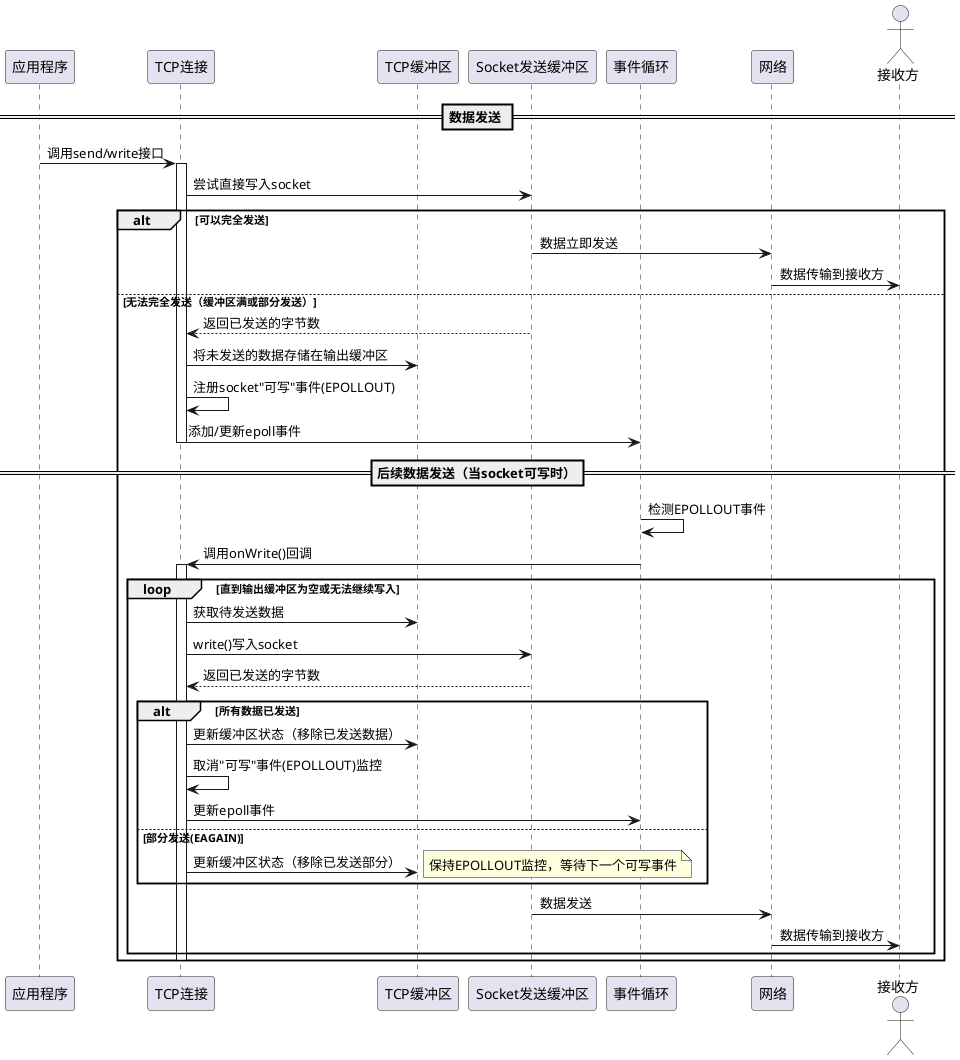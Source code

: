 @startuml TCP数据写入序列

participant "应用程序" as App
participant "TCP连接" as TcpConn
participant "TCP缓冲区" as OutBuffer
participant "Socket发送缓冲区" as SocketBuffer
participant "事件循环" as EventLoop
participant "网络" as Network
actor "接收方" as Receiver

== 数据发送 ==
App -> TcpConn: 调用send/write接口
activate TcpConn

TcpConn -> SocketBuffer: 尝试直接写入socket
alt 可以完全发送
    SocketBuffer -> Network: 数据立即发送
    Network -> Receiver: 数据传输到接收方
else 无法完全发送（缓冲区满或部分发送）
    SocketBuffer --> TcpConn: 返回已发送的字节数
    TcpConn -> OutBuffer: 将未发送的数据存储在输出缓冲区
    
    TcpConn -> TcpConn: 注册socket"可写"事件(EPOLLOUT)
    TcpConn -> EventLoop: 添加/更新epoll事件
    deactivate TcpConn
    
    == 后续数据发送（当socket可写时）==
    EventLoop -> EventLoop: 检测EPOLLOUT事件
    EventLoop -> TcpConn: 调用onWrite()回调
    activate TcpConn
    
    loop 直到输出缓冲区为空或无法继续写入
        TcpConn -> OutBuffer: 获取待发送数据
        TcpConn -> SocketBuffer: write()写入socket
        SocketBuffer --> TcpConn: 返回已发送的字节数
        
        alt 所有数据已发送
            TcpConn -> OutBuffer: 更新缓冲区状态（移除已发送数据）
            TcpConn -> TcpConn: 取消"可写"事件(EPOLLOUT)监控
            TcpConn -> EventLoop: 更新epoll事件
        else 部分发送(EAGAIN)
            TcpConn -> OutBuffer: 更新缓冲区状态（移除已发送部分）
            note right: 保持EPOLLOUT监控，等待下一个可写事件
        end
        
        SocketBuffer -> Network: 数据发送
        Network -> Receiver: 数据传输到接收方
    end
    
    deactivate TcpConn
end

@enduml 
